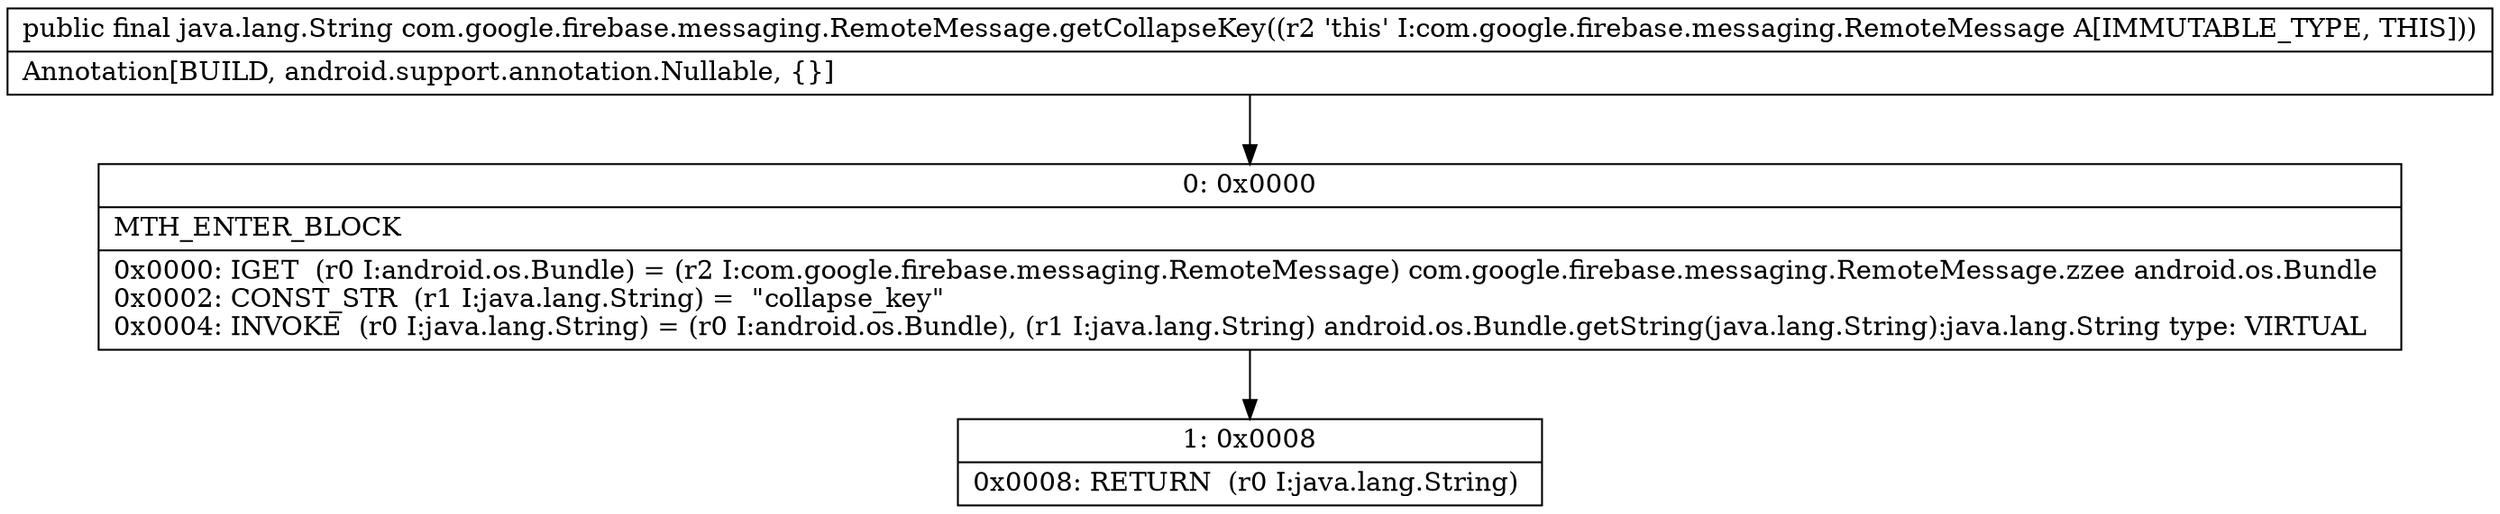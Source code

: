 digraph "CFG forcom.google.firebase.messaging.RemoteMessage.getCollapseKey()Ljava\/lang\/String;" {
Node_0 [shape=record,label="{0\:\ 0x0000|MTH_ENTER_BLOCK\l|0x0000: IGET  (r0 I:android.os.Bundle) = (r2 I:com.google.firebase.messaging.RemoteMessage) com.google.firebase.messaging.RemoteMessage.zzee android.os.Bundle \l0x0002: CONST_STR  (r1 I:java.lang.String) =  \"collapse_key\" \l0x0004: INVOKE  (r0 I:java.lang.String) = (r0 I:android.os.Bundle), (r1 I:java.lang.String) android.os.Bundle.getString(java.lang.String):java.lang.String type: VIRTUAL \l}"];
Node_1 [shape=record,label="{1\:\ 0x0008|0x0008: RETURN  (r0 I:java.lang.String) \l}"];
MethodNode[shape=record,label="{public final java.lang.String com.google.firebase.messaging.RemoteMessage.getCollapseKey((r2 'this' I:com.google.firebase.messaging.RemoteMessage A[IMMUTABLE_TYPE, THIS]))  | Annotation[BUILD, android.support.annotation.Nullable, \{\}]\l}"];
MethodNode -> Node_0;
Node_0 -> Node_1;
}

